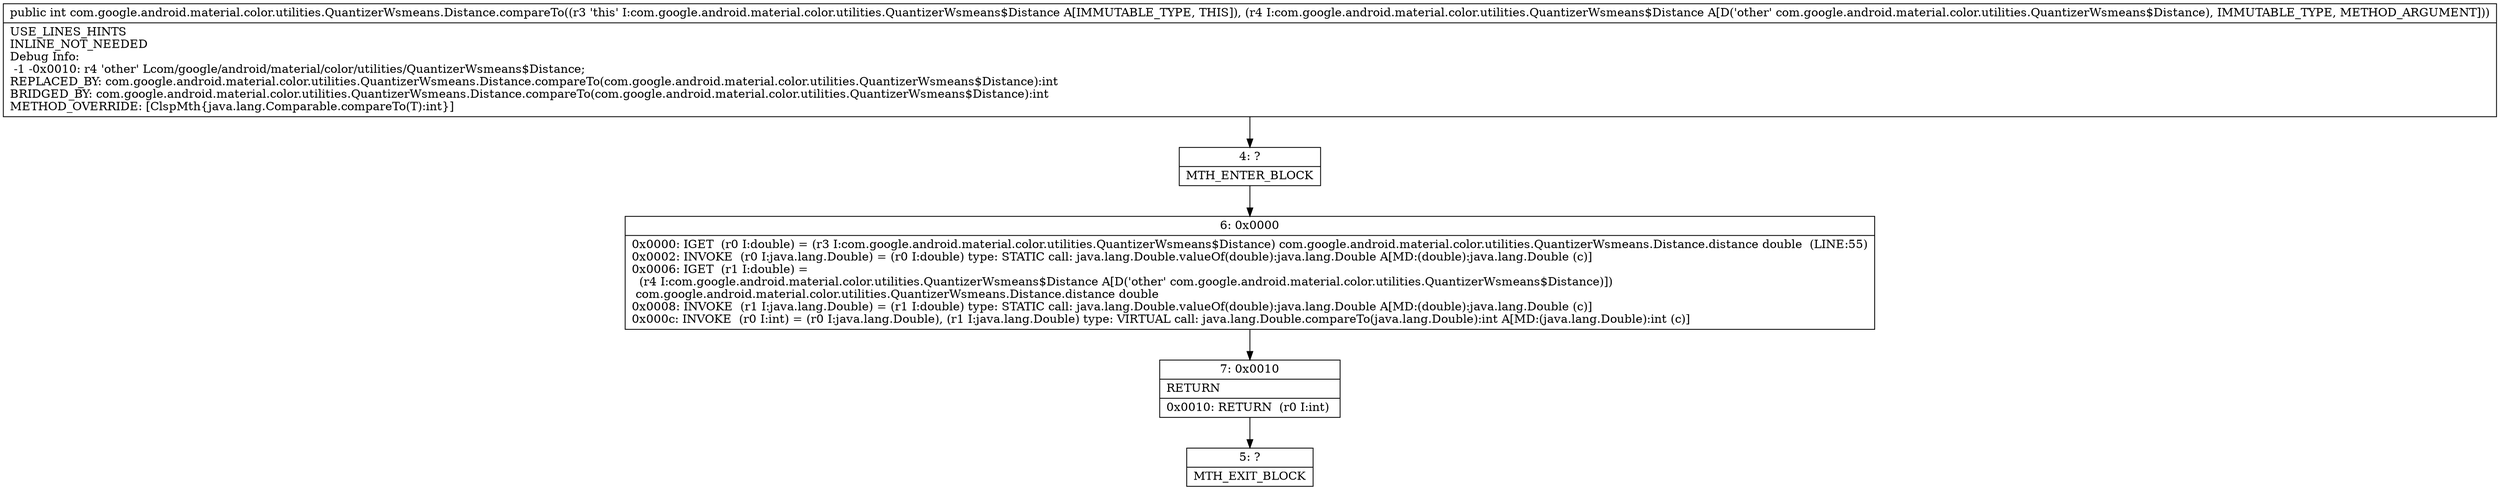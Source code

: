 digraph "CFG forcom.google.android.material.color.utilities.QuantizerWsmeans.Distance.compareTo(Lcom\/google\/android\/material\/color\/utilities\/QuantizerWsmeans$Distance;)I" {
Node_4 [shape=record,label="{4\:\ ?|MTH_ENTER_BLOCK\l}"];
Node_6 [shape=record,label="{6\:\ 0x0000|0x0000: IGET  (r0 I:double) = (r3 I:com.google.android.material.color.utilities.QuantizerWsmeans$Distance) com.google.android.material.color.utilities.QuantizerWsmeans.Distance.distance double  (LINE:55)\l0x0002: INVOKE  (r0 I:java.lang.Double) = (r0 I:double) type: STATIC call: java.lang.Double.valueOf(double):java.lang.Double A[MD:(double):java.lang.Double (c)]\l0x0006: IGET  (r1 I:double) = \l  (r4 I:com.google.android.material.color.utilities.QuantizerWsmeans$Distance A[D('other' com.google.android.material.color.utilities.QuantizerWsmeans$Distance)])\l com.google.android.material.color.utilities.QuantizerWsmeans.Distance.distance double \l0x0008: INVOKE  (r1 I:java.lang.Double) = (r1 I:double) type: STATIC call: java.lang.Double.valueOf(double):java.lang.Double A[MD:(double):java.lang.Double (c)]\l0x000c: INVOKE  (r0 I:int) = (r0 I:java.lang.Double), (r1 I:java.lang.Double) type: VIRTUAL call: java.lang.Double.compareTo(java.lang.Double):int A[MD:(java.lang.Double):int (c)]\l}"];
Node_7 [shape=record,label="{7\:\ 0x0010|RETURN\l|0x0010: RETURN  (r0 I:int) \l}"];
Node_5 [shape=record,label="{5\:\ ?|MTH_EXIT_BLOCK\l}"];
MethodNode[shape=record,label="{public int com.google.android.material.color.utilities.QuantizerWsmeans.Distance.compareTo((r3 'this' I:com.google.android.material.color.utilities.QuantizerWsmeans$Distance A[IMMUTABLE_TYPE, THIS]), (r4 I:com.google.android.material.color.utilities.QuantizerWsmeans$Distance A[D('other' com.google.android.material.color.utilities.QuantizerWsmeans$Distance), IMMUTABLE_TYPE, METHOD_ARGUMENT]))  | USE_LINES_HINTS\lINLINE_NOT_NEEDED\lDebug Info:\l  \-1 \-0x0010: r4 'other' Lcom\/google\/android\/material\/color\/utilities\/QuantizerWsmeans$Distance;\lREPLACED_BY: com.google.android.material.color.utilities.QuantizerWsmeans.Distance.compareTo(com.google.android.material.color.utilities.QuantizerWsmeans$Distance):int\lBRIDGED_BY: com.google.android.material.color.utilities.QuantizerWsmeans.Distance.compareTo(com.google.android.material.color.utilities.QuantizerWsmeans$Distance):int\lMETHOD_OVERRIDE: [ClspMth\{java.lang.Comparable.compareTo(T):int\}]\l}"];
MethodNode -> Node_4;Node_4 -> Node_6;
Node_6 -> Node_7;
Node_7 -> Node_5;
}

